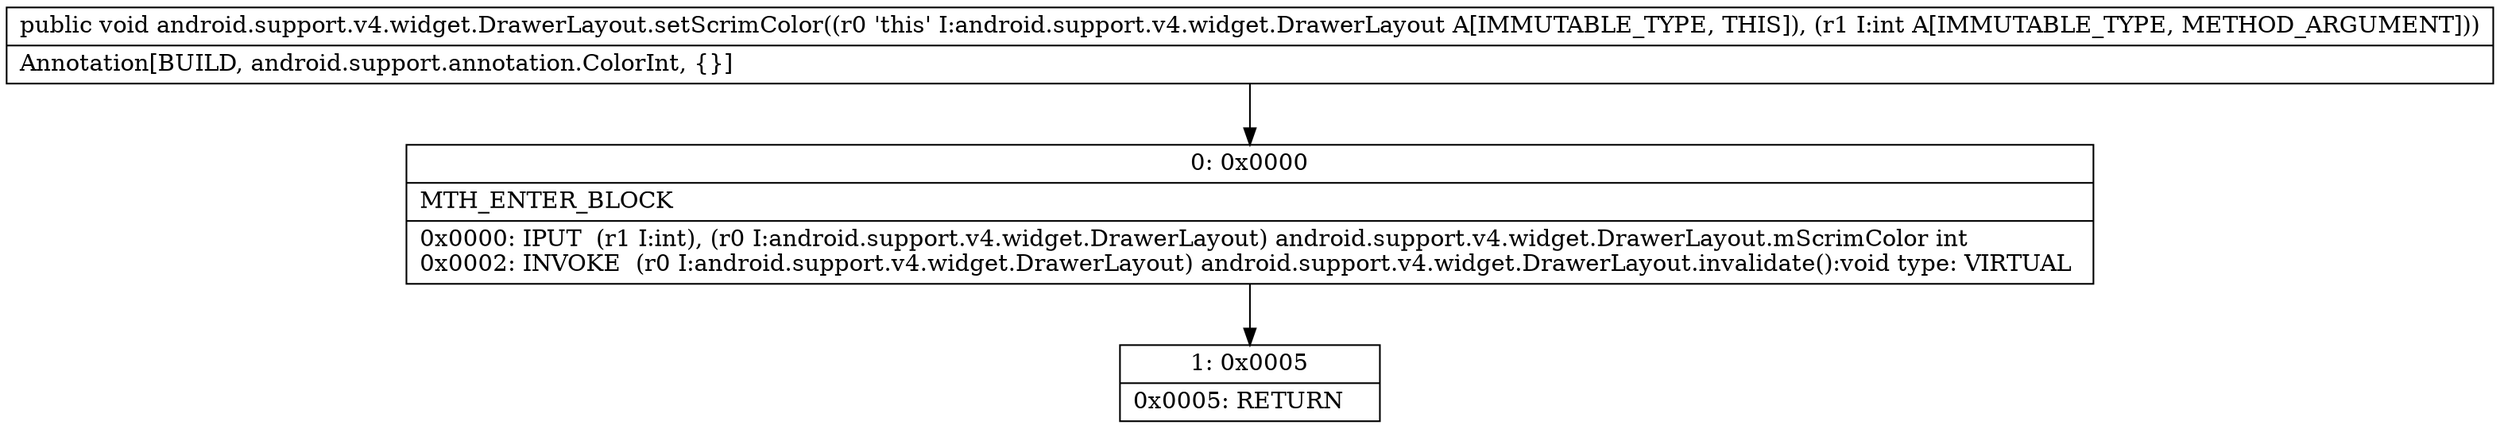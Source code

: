 digraph "CFG forandroid.support.v4.widget.DrawerLayout.setScrimColor(I)V" {
Node_0 [shape=record,label="{0\:\ 0x0000|MTH_ENTER_BLOCK\l|0x0000: IPUT  (r1 I:int), (r0 I:android.support.v4.widget.DrawerLayout) android.support.v4.widget.DrawerLayout.mScrimColor int \l0x0002: INVOKE  (r0 I:android.support.v4.widget.DrawerLayout) android.support.v4.widget.DrawerLayout.invalidate():void type: VIRTUAL \l}"];
Node_1 [shape=record,label="{1\:\ 0x0005|0x0005: RETURN   \l}"];
MethodNode[shape=record,label="{public void android.support.v4.widget.DrawerLayout.setScrimColor((r0 'this' I:android.support.v4.widget.DrawerLayout A[IMMUTABLE_TYPE, THIS]), (r1 I:int A[IMMUTABLE_TYPE, METHOD_ARGUMENT]))  | Annotation[BUILD, android.support.annotation.ColorInt, \{\}]\l}"];
MethodNode -> Node_0;
Node_0 -> Node_1;
}

